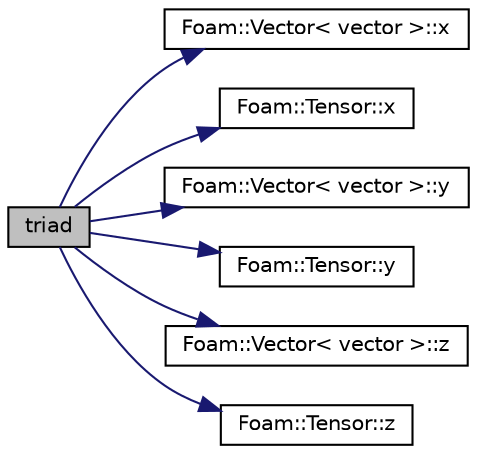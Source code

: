 digraph "triad"
{
  bgcolor="transparent";
  edge [fontname="Helvetica",fontsize="10",labelfontname="Helvetica",labelfontsize="10"];
  node [fontname="Helvetica",fontsize="10",shape=record];
  rankdir="LR";
  Node121 [label="triad",height=0.2,width=0.4,color="black", fillcolor="grey75", style="filled", fontcolor="black"];
  Node121 -> Node122 [color="midnightblue",fontsize="10",style="solid",fontname="Helvetica"];
  Node122 [label="Foam::Vector\< vector \>::x",height=0.2,width=0.4,color="black",URL="$a29749.html#a63327976e5a8359700064a02ae22548e"];
  Node121 -> Node123 [color="midnightblue",fontsize="10",style="solid",fontname="Helvetica"];
  Node123 [label="Foam::Tensor::x",height=0.2,width=0.4,color="black",URL="$a28789.html#afb0ea8549c9100fcda145f190b87e9b8"];
  Node121 -> Node124 [color="midnightblue",fontsize="10",style="solid",fontname="Helvetica"];
  Node124 [label="Foam::Vector\< vector \>::y",height=0.2,width=0.4,color="black",URL="$a29749.html#a1ee865f676fbac703a49c6654dd3ad74"];
  Node121 -> Node125 [color="midnightblue",fontsize="10",style="solid",fontname="Helvetica"];
  Node125 [label="Foam::Tensor::y",height=0.2,width=0.4,color="black",URL="$a28789.html#ac620c737599656faf0a0e3c6572412af"];
  Node121 -> Node126 [color="midnightblue",fontsize="10",style="solid",fontname="Helvetica"];
  Node126 [label="Foam::Vector\< vector \>::z",height=0.2,width=0.4,color="black",URL="$a29749.html#a1c8320b15610de211ec70ef966581423"];
  Node121 -> Node127 [color="midnightblue",fontsize="10",style="solid",fontname="Helvetica"];
  Node127 [label="Foam::Tensor::z",height=0.2,width=0.4,color="black",URL="$a28789.html#a602f04d910499c43a650fea640bd337e"];
}
